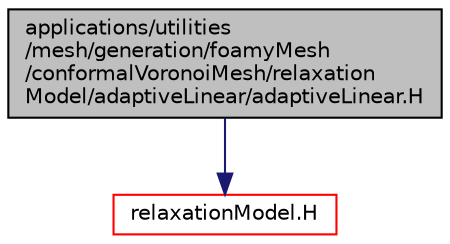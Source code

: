 digraph "applications/utilities/mesh/generation/foamyMesh/conformalVoronoiMesh/relaxationModel/adaptiveLinear/adaptiveLinear.H"
{
  bgcolor="transparent";
  edge [fontname="Helvetica",fontsize="10",labelfontname="Helvetica",labelfontsize="10"];
  node [fontname="Helvetica",fontsize="10",shape=record];
  Node1 [label="applications/utilities\l/mesh/generation/foamyMesh\l/conformalVoronoiMesh/relaxation\lModel/adaptiveLinear/adaptiveLinear.H",height=0.2,width=0.4,color="black", fillcolor="grey75", style="filled", fontcolor="black"];
  Node1 -> Node2 [color="midnightblue",fontsize="10",style="solid",fontname="Helvetica"];
  Node2 [label="relaxationModel.H",height=0.2,width=0.4,color="red",URL="$a04107.html"];
}
